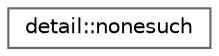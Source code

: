digraph "Gráfico de jerarquía de clases"
{
 // LATEX_PDF_SIZE
  bgcolor="transparent";
  edge [fontname=Helvetica,fontsize=10,labelfontname=Helvetica,labelfontsize=10];
  node [fontname=Helvetica,fontsize=10,shape=box,height=0.2,width=0.4];
  rankdir="LR";
  Node0 [id="Node000000",label="detail::nonesuch",height=0.2,width=0.4,color="grey40", fillcolor="white", style="filled",URL="$structdetail_1_1nonesuch.html",tooltip=" "];
}
